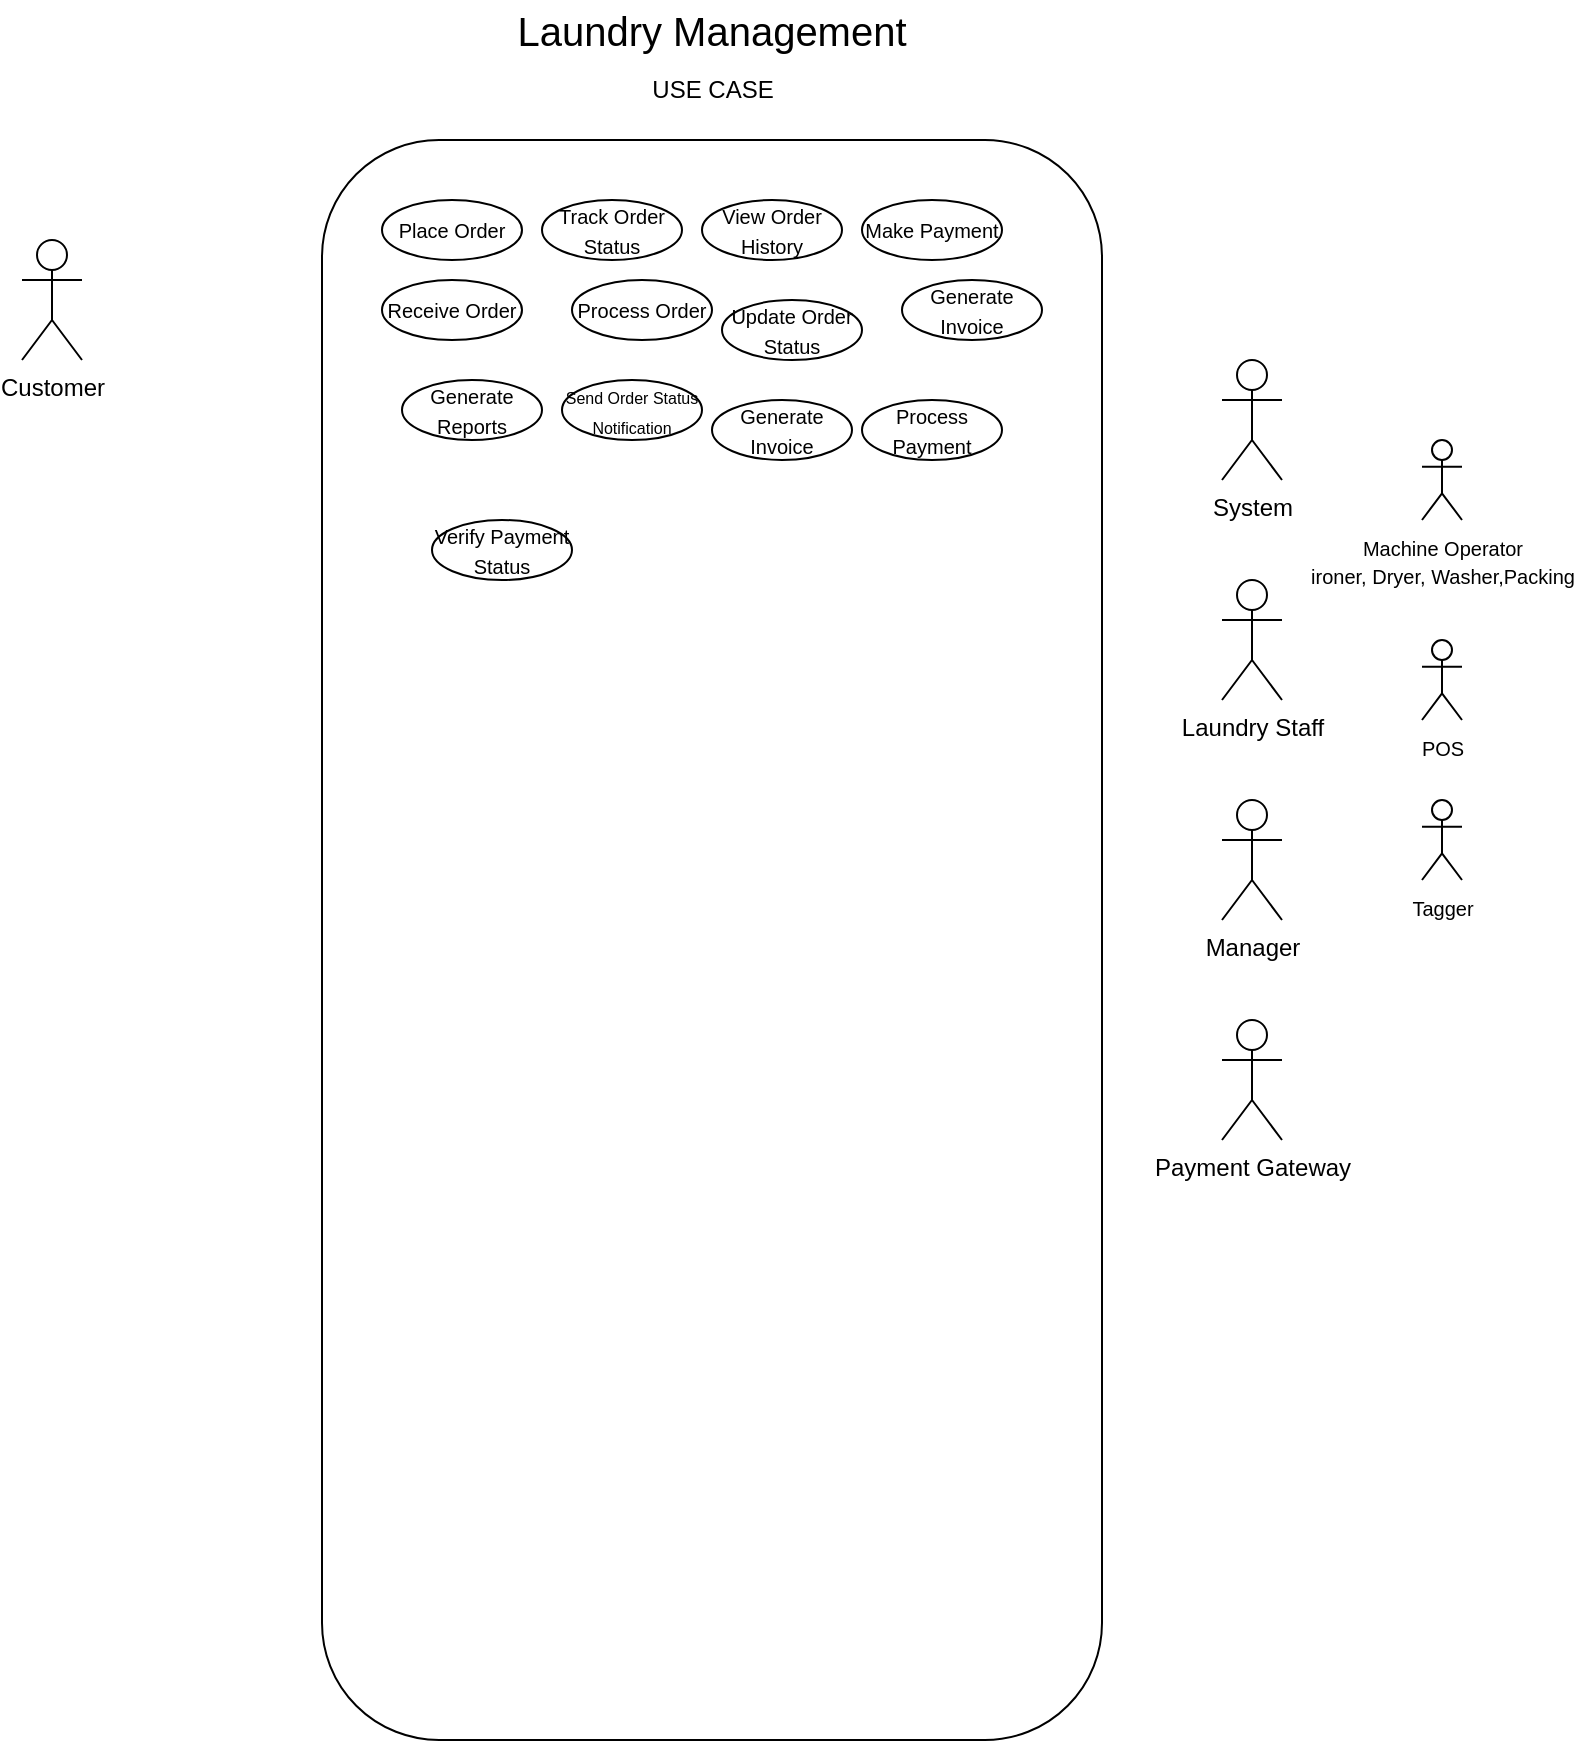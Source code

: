 <mxfile version="22.1.4" type="device">
  <diagram name="Page-1" id="8zwBPbk5XbNeeR07Olvg">
    <mxGraphModel dx="1080" dy="723" grid="1" gridSize="10" guides="1" tooltips="1" connect="1" arrows="1" fold="1" page="1" pageScale="1" pageWidth="850" pageHeight="1100" math="0" shadow="0">
      <root>
        <mxCell id="0" />
        <mxCell id="1" parent="0" />
        <mxCell id="fFpRM9T_g1Zg0k8oakR_-2" value="" style="rounded=1;whiteSpace=wrap;html=1;labelBackgroundColor=none;" vertex="1" parent="1">
          <mxGeometry x="230" y="170" width="390" height="800" as="geometry" />
        </mxCell>
        <mxCell id="fFpRM9T_g1Zg0k8oakR_-5" value="" style="group;rounded=1;labelBackgroundColor=none;" vertex="1" connectable="0" parent="1">
          <mxGeometry x="305" y="100" width="240" height="60" as="geometry" />
        </mxCell>
        <mxCell id="fFpRM9T_g1Zg0k8oakR_-3" value="&lt;font style=&quot;font-size: 20px;&quot;&gt;Laundry Management&lt;/font&gt;" style="text;html=1;strokeColor=none;fillColor=none;align=center;verticalAlign=middle;whiteSpace=wrap;rounded=1;labelBackgroundColor=none;" vertex="1" parent="fFpRM9T_g1Zg0k8oakR_-5">
          <mxGeometry width="240" height="30" as="geometry" />
        </mxCell>
        <mxCell id="fFpRM9T_g1Zg0k8oakR_-4" value="USE CASE" style="text;html=1;strokeColor=none;fillColor=none;align=center;verticalAlign=middle;whiteSpace=wrap;rounded=1;labelBackgroundColor=none;" vertex="1" parent="fFpRM9T_g1Zg0k8oakR_-5">
          <mxGeometry x="78" y="30" width="85" height="30" as="geometry" />
        </mxCell>
        <mxCell id="fFpRM9T_g1Zg0k8oakR_-6" value="Customer" style="shape=umlActor;verticalLabelPosition=bottom;verticalAlign=top;html=1;outlineConnect=0;rounded=1;labelBackgroundColor=none;" vertex="1" parent="1">
          <mxGeometry x="80" y="220" width="30" height="60" as="geometry" />
        </mxCell>
        <mxCell id="fFpRM9T_g1Zg0k8oakR_-9" value="System&lt;br&gt;" style="shape=umlActor;verticalLabelPosition=bottom;verticalAlign=top;html=1;outlineConnect=0;rounded=1;labelBackgroundColor=none;" vertex="1" parent="1">
          <mxGeometry x="680" y="280" width="30" height="60" as="geometry" />
        </mxCell>
        <mxCell id="fFpRM9T_g1Zg0k8oakR_-10" value="Laundry Staff&lt;br&gt;" style="shape=umlActor;verticalLabelPosition=bottom;verticalAlign=top;html=1;outlineConnect=0;rounded=1;labelBackgroundColor=none;" vertex="1" parent="1">
          <mxGeometry x="680" y="390" width="30" height="60" as="geometry" />
        </mxCell>
        <mxCell id="fFpRM9T_g1Zg0k8oakR_-11" value="Manager" style="shape=umlActor;verticalLabelPosition=bottom;verticalAlign=top;html=1;outlineConnect=0;rounded=1;labelBackgroundColor=none;" vertex="1" parent="1">
          <mxGeometry x="680" y="500" width="30" height="60" as="geometry" />
        </mxCell>
        <mxCell id="fFpRM9T_g1Zg0k8oakR_-13" value="Payment Gateway" style="shape=umlActor;verticalLabelPosition=bottom;verticalAlign=top;html=1;outlineConnect=0;rounded=1;labelBackgroundColor=none;" vertex="1" parent="1">
          <mxGeometry x="680" y="610" width="30" height="60" as="geometry" />
        </mxCell>
        <mxCell id="fFpRM9T_g1Zg0k8oakR_-14" value="&lt;font style=&quot;font-size: 10px;&quot;&gt;Place Order&lt;/font&gt;" style="ellipse;whiteSpace=wrap;html=1;rounded=1;labelBackgroundColor=none;" vertex="1" parent="1">
          <mxGeometry x="260" y="200" width="70" height="30" as="geometry" />
        </mxCell>
        <mxCell id="fFpRM9T_g1Zg0k8oakR_-15" value="&lt;font style=&quot;font-size: 10px;&quot;&gt;Track Order Status&lt;/font&gt;" style="ellipse;whiteSpace=wrap;html=1;rounded=1;labelBackgroundColor=none;" vertex="1" parent="1">
          <mxGeometry x="340" y="200" width="70" height="30" as="geometry" />
        </mxCell>
        <mxCell id="fFpRM9T_g1Zg0k8oakR_-16" value="&lt;font style=&quot;font-size: 10px;&quot;&gt;View Order History&lt;/font&gt;" style="ellipse;whiteSpace=wrap;html=1;rounded=1;labelBackgroundColor=none;" vertex="1" parent="1">
          <mxGeometry x="420" y="200" width="70" height="30" as="geometry" />
        </mxCell>
        <mxCell id="fFpRM9T_g1Zg0k8oakR_-17" value="&lt;font style=&quot;font-size: 10px;&quot;&gt;Make Payment&lt;/font&gt;" style="ellipse;whiteSpace=wrap;html=1;rounded=1;labelBackgroundColor=none;" vertex="1" parent="1">
          <mxGeometry x="500" y="200" width="70" height="30" as="geometry" />
        </mxCell>
        <mxCell id="fFpRM9T_g1Zg0k8oakR_-18" value="&lt;font style=&quot;font-size: 10px;&quot;&gt;Receive Order&lt;/font&gt;" style="ellipse;whiteSpace=wrap;html=1;rounded=1;labelBackgroundColor=none;" vertex="1" parent="1">
          <mxGeometry x="260" y="240" width="70" height="30" as="geometry" />
        </mxCell>
        <mxCell id="fFpRM9T_g1Zg0k8oakR_-19" value="&lt;font style=&quot;font-size: 10px;&quot;&gt;Process Order&lt;/font&gt;" style="ellipse;whiteSpace=wrap;html=1;rounded=1;labelBackgroundColor=none;" vertex="1" parent="1">
          <mxGeometry x="355" y="240" width="70" height="30" as="geometry" />
        </mxCell>
        <mxCell id="fFpRM9T_g1Zg0k8oakR_-20" value="&lt;font style=&quot;font-size: 10px;&quot;&gt;Update Order Status&lt;/font&gt;" style="ellipse;whiteSpace=wrap;html=1;rounded=1;labelBackgroundColor=none;" vertex="1" parent="1">
          <mxGeometry x="430" y="250" width="70" height="30" as="geometry" />
        </mxCell>
        <mxCell id="fFpRM9T_g1Zg0k8oakR_-21" value="&lt;font style=&quot;font-size: 10px;&quot;&gt;Generate Invoice&lt;/font&gt;" style="ellipse;whiteSpace=wrap;html=1;rounded=1;labelBackgroundColor=none;" vertex="1" parent="1">
          <mxGeometry x="520" y="240" width="70" height="30" as="geometry" />
        </mxCell>
        <mxCell id="fFpRM9T_g1Zg0k8oakR_-22" value="&lt;font style=&quot;font-size: 10px;&quot;&gt;Generate Reports&lt;/font&gt;" style="ellipse;whiteSpace=wrap;html=1;rounded=1;labelBackgroundColor=none;" vertex="1" parent="1">
          <mxGeometry x="270" y="290" width="70" height="30" as="geometry" />
        </mxCell>
        <mxCell id="fFpRM9T_g1Zg0k8oakR_-23" value="&lt;font style=&quot;font-size: 8px;&quot;&gt;Send Order Status Notification&lt;/font&gt;" style="ellipse;whiteSpace=wrap;html=1;rounded=1;labelBackgroundColor=none;" vertex="1" parent="1">
          <mxGeometry x="350" y="290" width="70" height="30" as="geometry" />
        </mxCell>
        <mxCell id="fFpRM9T_g1Zg0k8oakR_-26" value="&lt;font style=&quot;font-size: 10px;&quot;&gt;Verify Payment Status&lt;/font&gt;" style="ellipse;whiteSpace=wrap;html=1;rounded=1;labelBackgroundColor=none;" vertex="1" parent="1">
          <mxGeometry x="285" y="360" width="70" height="30" as="geometry" />
        </mxCell>
        <mxCell id="fFpRM9T_g1Zg0k8oakR_-27" value="&lt;font style=&quot;font-size: 10px;&quot;&gt;Process Payment&lt;/font&gt;" style="ellipse;whiteSpace=wrap;html=1;rounded=1;labelBackgroundColor=none;" vertex="1" parent="1">
          <mxGeometry x="500" y="300" width="70" height="30" as="geometry" />
        </mxCell>
        <mxCell id="fFpRM9T_g1Zg0k8oakR_-28" value="&lt;font style=&quot;font-size: 10px;&quot;&gt;Generate Invoice&lt;/font&gt;" style="ellipse;whiteSpace=wrap;html=1;rounded=1;labelBackgroundColor=none;" vertex="1" parent="1">
          <mxGeometry x="425" y="300" width="70" height="30" as="geometry" />
        </mxCell>
        <mxCell id="fFpRM9T_g1Zg0k8oakR_-29" value="&lt;font style=&quot;font-size: 10px;&quot;&gt;Machine Operator&lt;br&gt;ironer, Dryer, Washer,Packing&lt;br&gt;&lt;/font&gt;" style="shape=umlActor;verticalLabelPosition=bottom;verticalAlign=top;html=1;outlineConnect=0;rounded=1;labelBackgroundColor=none;" vertex="1" parent="1">
          <mxGeometry x="780" y="320" width="20" height="40" as="geometry" />
        </mxCell>
        <mxCell id="fFpRM9T_g1Zg0k8oakR_-30" value="&lt;font style=&quot;font-size: 10px;&quot;&gt;POS&lt;/font&gt;" style="shape=umlActor;verticalLabelPosition=bottom;verticalAlign=top;html=1;outlineConnect=0;rounded=1;labelBackgroundColor=none;" vertex="1" parent="1">
          <mxGeometry x="780" y="420" width="20" height="40" as="geometry" />
        </mxCell>
        <mxCell id="fFpRM9T_g1Zg0k8oakR_-33" value="&lt;font style=&quot;font-size: 10px;&quot;&gt;Tagger&lt;/font&gt;" style="shape=umlActor;verticalLabelPosition=bottom;verticalAlign=top;html=1;outlineConnect=0;rounded=1;labelBackgroundColor=none;" vertex="1" parent="1">
          <mxGeometry x="780" y="500" width="20" height="40" as="geometry" />
        </mxCell>
      </root>
    </mxGraphModel>
  </diagram>
</mxfile>
